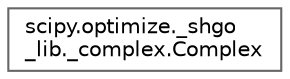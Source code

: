 digraph "Graphical Class Hierarchy"
{
 // LATEX_PDF_SIZE
  bgcolor="transparent";
  edge [fontname=Helvetica,fontsize=10,labelfontname=Helvetica,labelfontsize=10];
  node [fontname=Helvetica,fontsize=10,shape=box,height=0.2,width=0.4];
  rankdir="LR";
  Node0 [id="Node000000",label="scipy.optimize._shgo\l_lib._complex.Complex",height=0.2,width=0.4,color="grey40", fillcolor="white", style="filled",URL="$d2/d63/classscipy_1_1optimize_1_1__shgo__lib_1_1__complex_1_1Complex.html",tooltip=" "];
}
